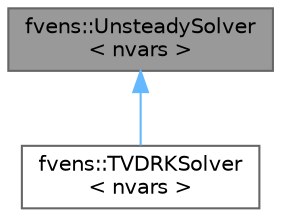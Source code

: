 digraph "fvens::UnsteadySolver&lt; nvars &gt;"
{
 // LATEX_PDF_SIZE
  bgcolor="transparent";
  edge [fontname=Helvetica,fontsize=10,labelfontname=Helvetica,labelfontsize=10];
  node [fontname=Helvetica,fontsize=10,shape=box,height=0.2,width=0.4];
  Node1 [id="Node000001",label="fvens::UnsteadySolver\l\< nvars \>",height=0.2,width=0.4,color="gray40", fillcolor="grey60", style="filled", fontcolor="black",tooltip="Base class for unsteady simulations."];
  Node1 -> Node2 [id="edge1_Node000001_Node000002",dir="back",color="steelblue1",style="solid",tooltip=" "];
  Node2 [id="Node000002",label="fvens::TVDRKSolver\l\< nvars \>",height=0.2,width=0.4,color="gray40", fillcolor="white", style="filled",URL="$classfvens_1_1TVDRKSolver.html",tooltip="Total variation diminishing Runge-Kutta solvers upto order 3."];
}
